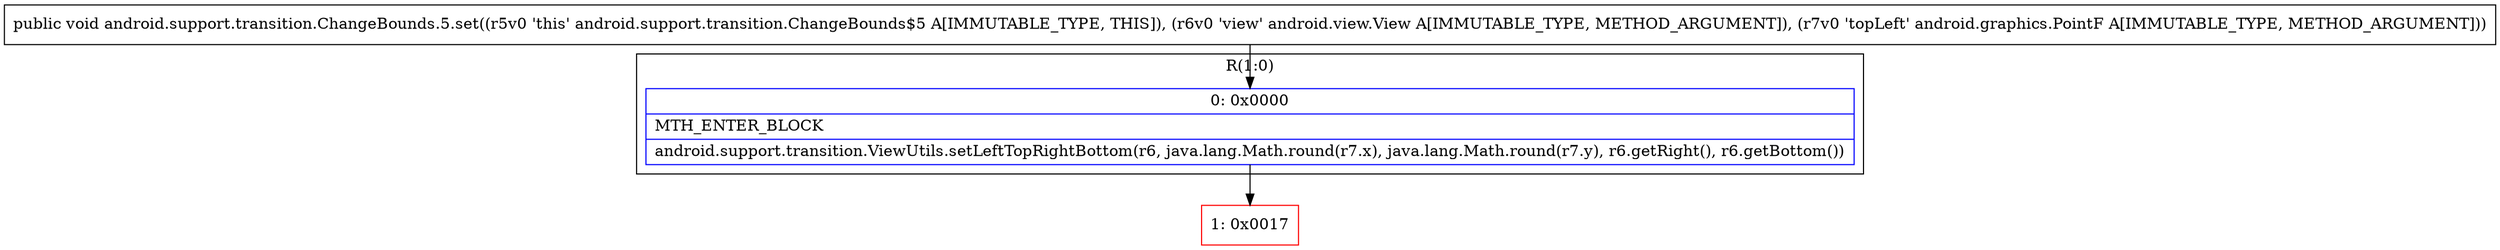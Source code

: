 digraph "CFG forandroid.support.transition.ChangeBounds.5.set(Landroid\/view\/View;Landroid\/graphics\/PointF;)V" {
subgraph cluster_Region_121475793 {
label = "R(1:0)";
node [shape=record,color=blue];
Node_0 [shape=record,label="{0\:\ 0x0000|MTH_ENTER_BLOCK\l|android.support.transition.ViewUtils.setLeftTopRightBottom(r6, java.lang.Math.round(r7.x), java.lang.Math.round(r7.y), r6.getRight(), r6.getBottom())\l}"];
}
Node_1 [shape=record,color=red,label="{1\:\ 0x0017}"];
MethodNode[shape=record,label="{public void android.support.transition.ChangeBounds.5.set((r5v0 'this' android.support.transition.ChangeBounds$5 A[IMMUTABLE_TYPE, THIS]), (r6v0 'view' android.view.View A[IMMUTABLE_TYPE, METHOD_ARGUMENT]), (r7v0 'topLeft' android.graphics.PointF A[IMMUTABLE_TYPE, METHOD_ARGUMENT])) }"];
MethodNode -> Node_0;
Node_0 -> Node_1;
}

